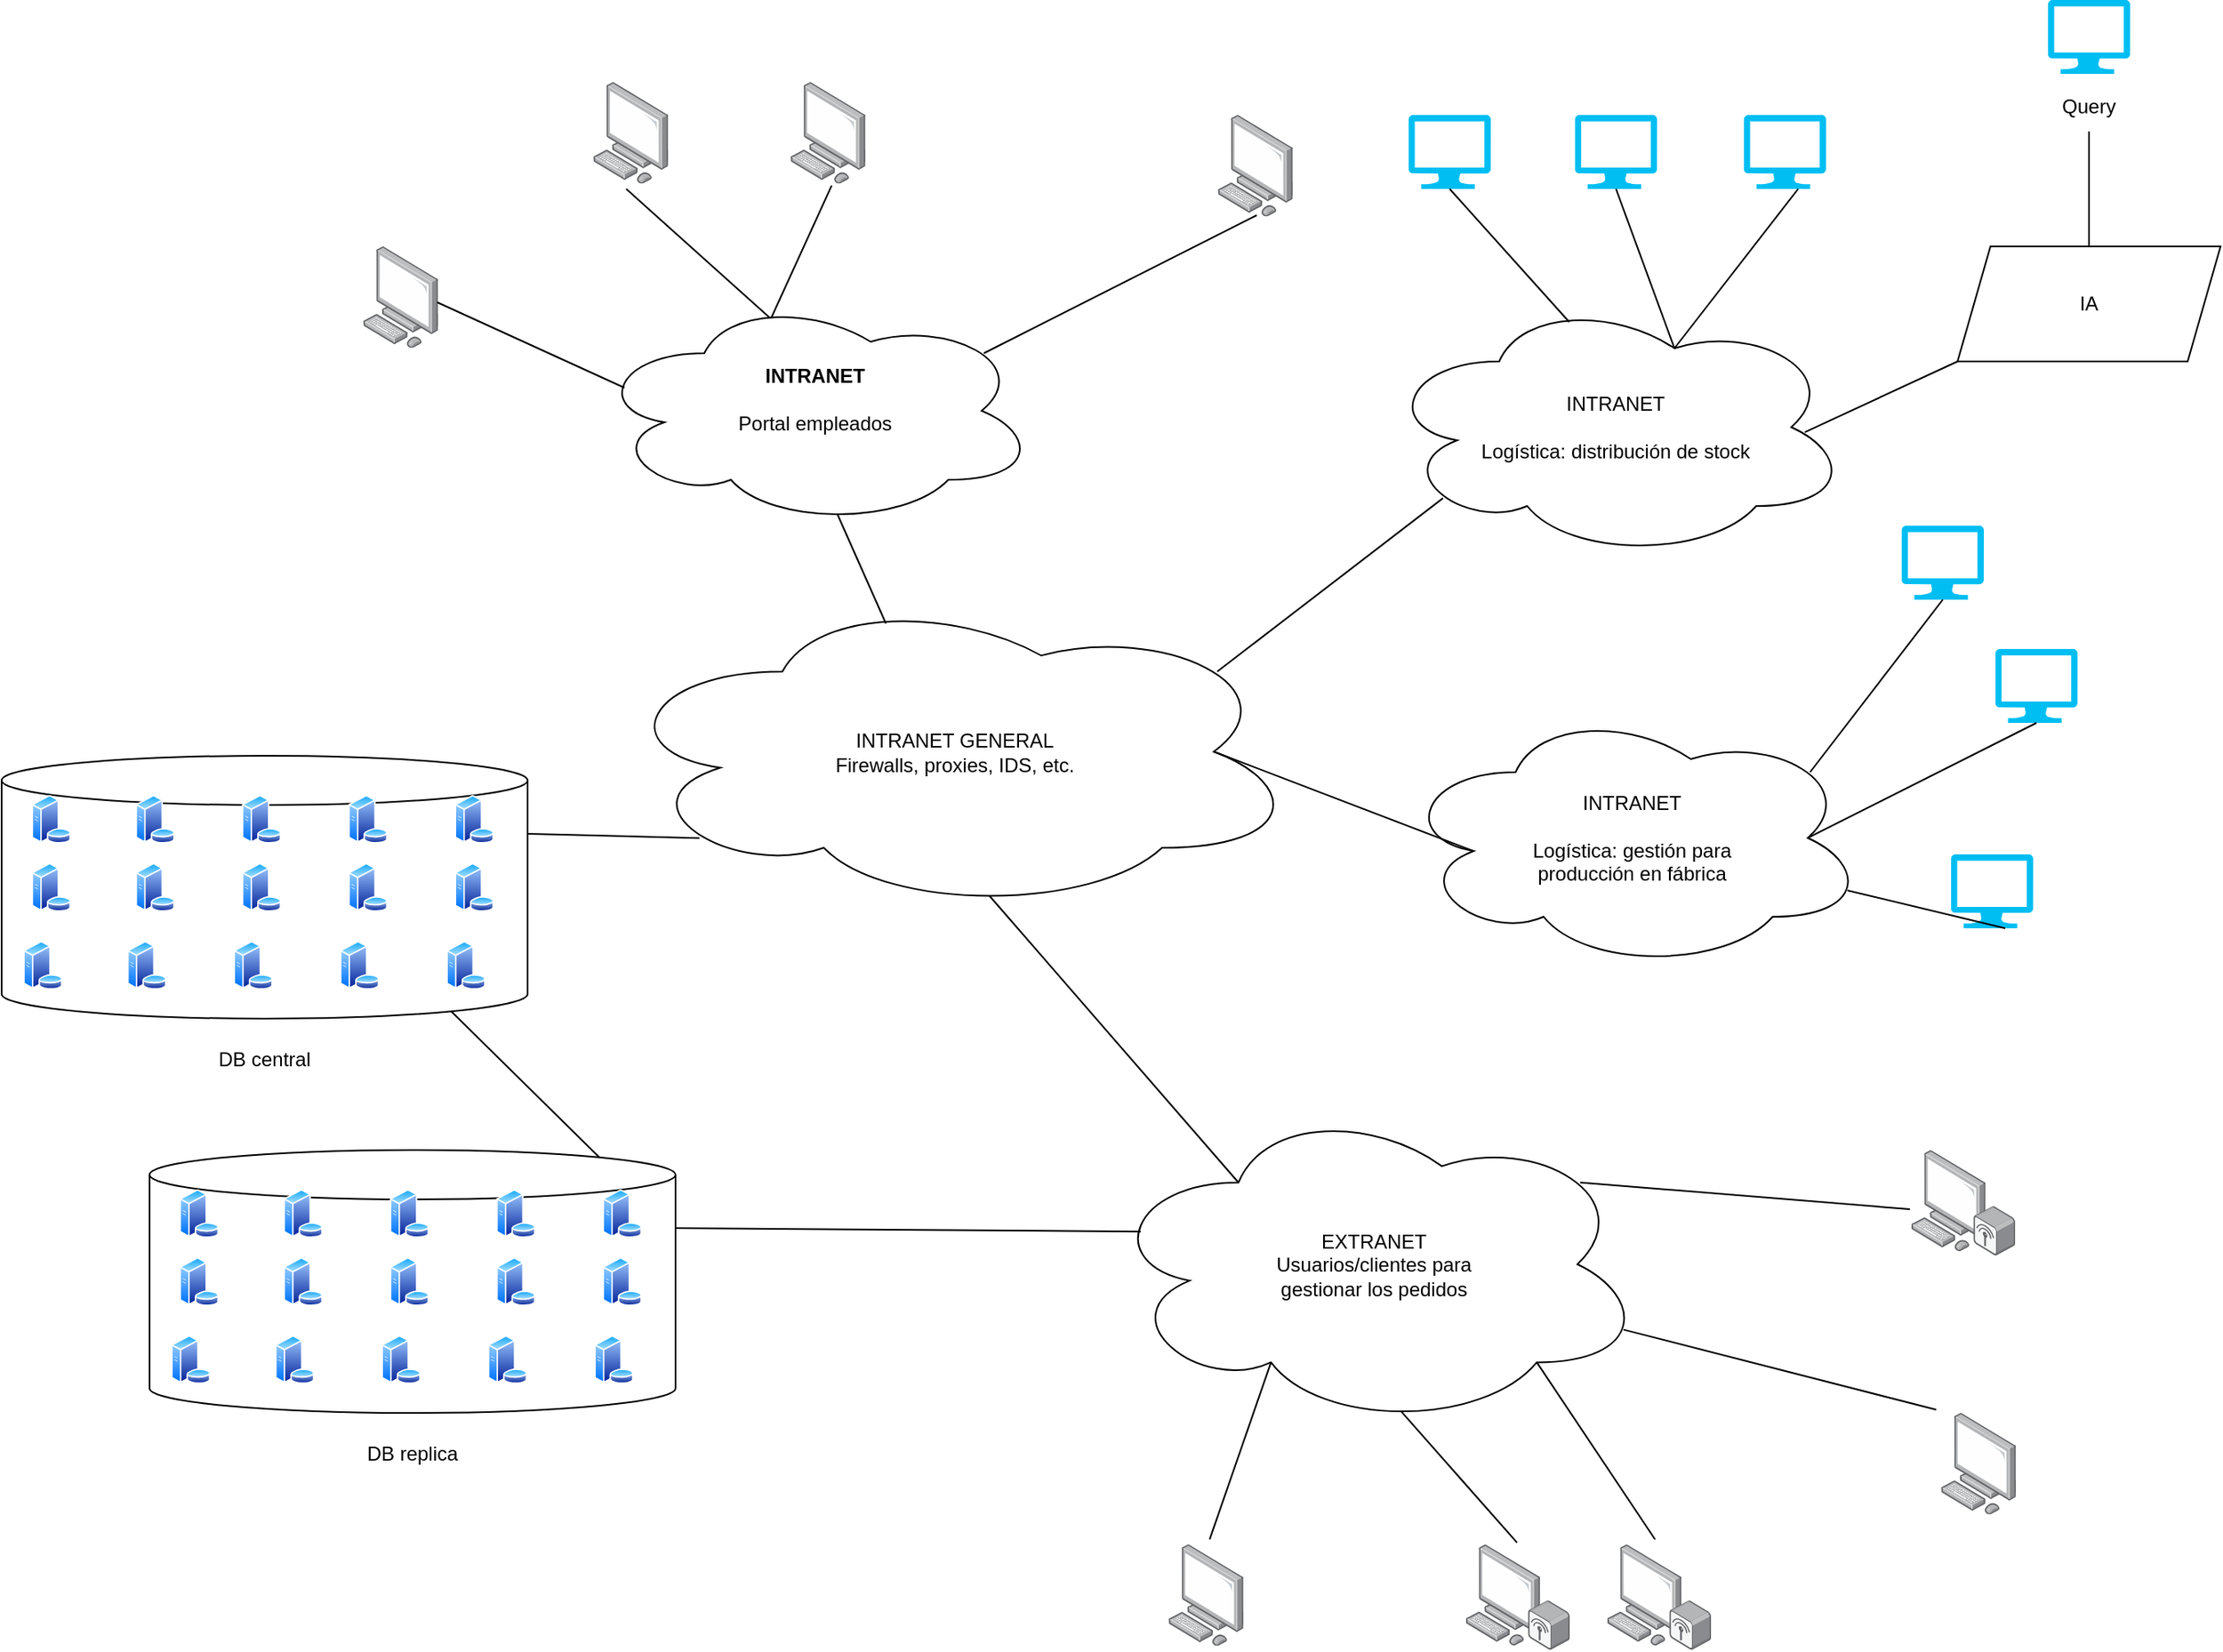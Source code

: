 <mxfile version="24.7.15">
  <diagram name="Página-1" id="yx_PcKt4oXIEDzT5Fu0m">
    <mxGraphModel grid="1" page="1" gridSize="10" guides="1" tooltips="1" connect="1" arrows="1" fold="1" pageScale="1" pageWidth="827" pageHeight="1169" math="0" shadow="0">
      <root>
        <mxCell id="0" />
        <mxCell id="1" parent="0" />
        <mxCell id="HuuVvSO9PunmZ2tX2GfG-39" value="" style="group" connectable="0" vertex="1" parent="1">
          <mxGeometry x="-400" y="-190" width="565.6" height="270" as="geometry" />
        </mxCell>
        <mxCell id="HuuVvSO9PunmZ2tX2GfG-4" value="" style="image;points=[];aspect=fixed;html=1;align=center;shadow=0;dashed=0;image=img/lib/allied_telesis/computer_and_terminals/Personal_Computer.svg;" vertex="1" parent="HuuVvSO9PunmZ2tX2GfG-39">
          <mxGeometry x="140" width="45.6" height="61.8" as="geometry" />
        </mxCell>
        <mxCell id="HuuVvSO9PunmZ2tX2GfG-5" value="" style="image;points=[];aspect=fixed;html=1;align=center;shadow=0;dashed=0;image=img/lib/allied_telesis/computer_and_terminals/Personal_Computer.svg;" vertex="1" parent="HuuVvSO9PunmZ2tX2GfG-39">
          <mxGeometry x="260" width="45.6" height="61.8" as="geometry" />
        </mxCell>
        <mxCell id="HuuVvSO9PunmZ2tX2GfG-6" value="" style="image;points=[];aspect=fixed;html=1;align=center;shadow=0;dashed=0;image=img/lib/allied_telesis/computer_and_terminals/Personal_Computer.svg;" vertex="1" parent="HuuVvSO9PunmZ2tX2GfG-39">
          <mxGeometry x="520" y="20" width="45.6" height="61.8" as="geometry" />
        </mxCell>
        <mxCell id="HuuVvSO9PunmZ2tX2GfG-8" value="" style="endArrow=none;html=1;rounded=0;entryX=0.439;entryY=1.052;entryDx=0;entryDy=0;entryPerimeter=0;exitX=0.4;exitY=0.1;exitDx=0;exitDy=0;exitPerimeter=0;" edge="1" parent="HuuVvSO9PunmZ2tX2GfG-39" source="HuuVvSO9PunmZ2tX2GfG-20" target="HuuVvSO9PunmZ2tX2GfG-4">
          <mxGeometry width="50" height="50" relative="1" as="geometry">
            <mxPoint x="442.015" y="220" as="sourcePoint" />
            <mxPoint x="680" y="130" as="targetPoint" />
          </mxGeometry>
        </mxCell>
        <mxCell id="HuuVvSO9PunmZ2tX2GfG-9" value="" style="endArrow=none;html=1;rounded=0;exitX=0.4;exitY=0.1;exitDx=0;exitDy=0;entryX=0.548;entryY=1.019;entryDx=0;entryDy=0;entryPerimeter=0;exitPerimeter=0;" edge="1" parent="HuuVvSO9PunmZ2tX2GfG-39" source="HuuVvSO9PunmZ2tX2GfG-20" target="HuuVvSO9PunmZ2tX2GfG-5">
          <mxGeometry width="50" height="50" relative="1" as="geometry">
            <mxPoint x="350" y="220" as="sourcePoint" />
            <mxPoint x="722.8" y="109.289" as="targetPoint" />
          </mxGeometry>
        </mxCell>
        <mxCell id="HuuVvSO9PunmZ2tX2GfG-10" value="" style="endArrow=none;html=1;rounded=0;entryX=0.518;entryY=0.987;entryDx=0;entryDy=0;entryPerimeter=0;exitX=0.88;exitY=0.25;exitDx=0;exitDy=0;exitPerimeter=0;" edge="1" parent="HuuVvSO9PunmZ2tX2GfG-39" source="HuuVvSO9PunmZ2tX2GfG-20" target="HuuVvSO9PunmZ2tX2GfG-6">
          <mxGeometry width="50" height="50" relative="1" as="geometry">
            <mxPoint x="410" y="220" as="sourcePoint" />
            <mxPoint x="850" y="130" as="targetPoint" />
          </mxGeometry>
        </mxCell>
        <mxCell id="HuuVvSO9PunmZ2tX2GfG-20" value="&lt;div&gt;&lt;b&gt;INTRANET&lt;/b&gt;&lt;/div&gt;&lt;div&gt;&lt;br&gt;&lt;/div&gt;&lt;div&gt;Portal empleados&lt;br&gt;&lt;/div&gt;&lt;div&gt;&lt;br&gt;&lt;/div&gt;" style="ellipse;shape=cloud;whiteSpace=wrap;html=1;verticalAlign=middle;" vertex="1" parent="HuuVvSO9PunmZ2tX2GfG-39">
          <mxGeometry x="140" y="130" width="270" height="140" as="geometry" />
        </mxCell>
        <mxCell id="HuuVvSO9PunmZ2tX2GfG-22" value="" style="image;points=[];aspect=fixed;html=1;align=center;shadow=0;dashed=0;image=img/lib/allied_telesis/computer_and_terminals/Personal_Computer.svg;" vertex="1" parent="HuuVvSO9PunmZ2tX2GfG-39">
          <mxGeometry y="100" width="45.6" height="61.8" as="geometry" />
        </mxCell>
        <mxCell id="HuuVvSO9PunmZ2tX2GfG-23" value="" style="endArrow=none;html=1;rounded=0;exitX=0.987;exitY=0.55;exitDx=0;exitDy=0;exitPerimeter=0;entryX=0.07;entryY=0.4;entryDx=0;entryDy=0;entryPerimeter=0;" edge="1" parent="HuuVvSO9PunmZ2tX2GfG-39" source="HuuVvSO9PunmZ2tX2GfG-22" target="HuuVvSO9PunmZ2tX2GfG-20">
          <mxGeometry width="50" height="50" relative="1" as="geometry">
            <mxPoint x="30" y="160" as="sourcePoint" />
            <mxPoint x="140" y="180" as="targetPoint" />
          </mxGeometry>
        </mxCell>
        <mxCell id="HuuVvSO9PunmZ2tX2GfG-46" value="" style="group;fontStyle=1" connectable="0" vertex="1" parent="1">
          <mxGeometry x="220" y="-170" width="284.4" height="270" as="geometry" />
        </mxCell>
        <mxCell id="HuuVvSO9PunmZ2tX2GfG-24" value="&lt;div&gt;INTRANET&lt;/div&gt;&lt;div&gt;&lt;br&gt;&lt;/div&gt;&lt;div&gt;Logística: distribución de stock&lt;br&gt;&lt;/div&gt;" style="ellipse;shape=cloud;whiteSpace=wrap;html=1;" vertex="1" parent="HuuVvSO9PunmZ2tX2GfG-46">
          <mxGeometry y="110" width="284.4" height="160" as="geometry" />
        </mxCell>
        <mxCell id="HuuVvSO9PunmZ2tX2GfG-40" value="" style="verticalLabelPosition=bottom;html=1;verticalAlign=top;align=center;strokeColor=none;fillColor=#00BEF2;shape=mxgraph.azure.computer;pointerEvents=1;" vertex="1" parent="HuuVvSO9PunmZ2tX2GfG-46">
          <mxGeometry x="16" width="50" height="45" as="geometry" />
        </mxCell>
        <mxCell id="HuuVvSO9PunmZ2tX2GfG-41" value="" style="verticalLabelPosition=bottom;html=1;verticalAlign=top;align=center;strokeColor=none;fillColor=#00BEF2;shape=mxgraph.azure.computer;pointerEvents=1;" vertex="1" parent="HuuVvSO9PunmZ2tX2GfG-46">
          <mxGeometry x="117.2" width="50" height="45" as="geometry" />
        </mxCell>
        <mxCell id="HuuVvSO9PunmZ2tX2GfG-42" value="" style="verticalLabelPosition=bottom;html=1;verticalAlign=top;align=center;strokeColor=none;fillColor=#00BEF2;shape=mxgraph.azure.computer;pointerEvents=1;" vertex="1" parent="HuuVvSO9PunmZ2tX2GfG-46">
          <mxGeometry x="220" width="50" height="45" as="geometry" />
        </mxCell>
        <mxCell id="HuuVvSO9PunmZ2tX2GfG-43" value="" style="endArrow=none;html=1;rounded=0;entryX=0.5;entryY=1;entryDx=0;entryDy=0;entryPerimeter=0;exitX=0.4;exitY=0.1;exitDx=0;exitDy=0;exitPerimeter=0;" edge="1" parent="HuuVvSO9PunmZ2tX2GfG-46" source="HuuVvSO9PunmZ2tX2GfG-24" target="HuuVvSO9PunmZ2tX2GfG-40">
          <mxGeometry width="50" height="50" relative="1" as="geometry">
            <mxPoint x="10" y="130" as="sourcePoint" />
            <mxPoint x="60" y="80" as="targetPoint" />
          </mxGeometry>
        </mxCell>
        <mxCell id="HuuVvSO9PunmZ2tX2GfG-44" value="" style="endArrow=none;html=1;rounded=0;entryX=0.5;entryY=1;entryDx=0;entryDy=0;entryPerimeter=0;exitX=0.625;exitY=0.2;exitDx=0;exitDy=0;exitPerimeter=0;" edge="1" parent="HuuVvSO9PunmZ2tX2GfG-46" source="HuuVvSO9PunmZ2tX2GfG-24" target="HuuVvSO9PunmZ2tX2GfG-41">
          <mxGeometry width="50" height="50" relative="1" as="geometry">
            <mxPoint x="100" y="160" as="sourcePoint" />
            <mxPoint x="150" y="110" as="targetPoint" />
          </mxGeometry>
        </mxCell>
        <mxCell id="HuuVvSO9PunmZ2tX2GfG-45" value="" style="endArrow=none;html=1;rounded=0;entryX=0.66;entryY=1;entryDx=0;entryDy=0;entryPerimeter=0;exitX=0.625;exitY=0.2;exitDx=0;exitDy=0;exitPerimeter=0;" edge="1" parent="HuuVvSO9PunmZ2tX2GfG-46" source="HuuVvSO9PunmZ2tX2GfG-24" target="HuuVvSO9PunmZ2tX2GfG-42">
          <mxGeometry width="50" height="50" relative="1" as="geometry">
            <mxPoint x="290" y="180" as="sourcePoint" />
            <mxPoint x="340" y="130" as="targetPoint" />
          </mxGeometry>
        </mxCell>
        <mxCell id="HuuVvSO9PunmZ2tX2GfG-55" value="" style="endArrow=none;html=1;rounded=0;entryX=0;entryY=1;entryDx=0;entryDy=0;exitX=0.904;exitY=0.519;exitDx=0;exitDy=0;exitPerimeter=0;" edge="1" parent="1" source="HuuVvSO9PunmZ2tX2GfG-24" target="HuuVvSO9PunmZ2tX2GfG-52">
          <mxGeometry width="50" height="50" relative="1" as="geometry">
            <mxPoint x="600" y="110" as="sourcePoint" />
            <mxPoint x="650" y="60" as="targetPoint" />
          </mxGeometry>
        </mxCell>
        <mxCell id="HuuVvSO9PunmZ2tX2GfG-58" value="" style="group" connectable="0" vertex="1" parent="1">
          <mxGeometry x="570" y="-240" width="160" height="220" as="geometry" />
        </mxCell>
        <mxCell id="HuuVvSO9PunmZ2tX2GfG-52" value="&lt;div&gt;IA&lt;/div&gt;" style="shape=parallelogram;perimeter=parallelogramPerimeter;whiteSpace=wrap;html=1;fixedSize=1;" vertex="1" parent="HuuVvSO9PunmZ2tX2GfG-58">
          <mxGeometry y="150" width="160" height="70" as="geometry" />
        </mxCell>
        <mxCell id="HuuVvSO9PunmZ2tX2GfG-53" value="" style="verticalLabelPosition=bottom;html=1;verticalAlign=top;align=center;strokeColor=none;fillColor=#00BEF2;shape=mxgraph.azure.computer;pointerEvents=1;" vertex="1" parent="HuuVvSO9PunmZ2tX2GfG-58">
          <mxGeometry x="55" width="50" height="45" as="geometry" />
        </mxCell>
        <mxCell id="HuuVvSO9PunmZ2tX2GfG-56" value="&lt;div&gt;Query&lt;/div&gt;" style="text;html=1;align=center;verticalAlign=middle;whiteSpace=wrap;rounded=0;" vertex="1" parent="HuuVvSO9PunmZ2tX2GfG-58">
          <mxGeometry x="50" y="50" width="60" height="30" as="geometry" />
        </mxCell>
        <mxCell id="HuuVvSO9PunmZ2tX2GfG-57" value="" style="endArrow=none;html=1;rounded=0;entryX=0.5;entryY=1;entryDx=0;entryDy=0;exitX=0.5;exitY=0;exitDx=0;exitDy=0;" edge="1" parent="HuuVvSO9PunmZ2tX2GfG-58" source="HuuVvSO9PunmZ2tX2GfG-52" target="HuuVvSO9PunmZ2tX2GfG-56">
          <mxGeometry width="50" height="50" relative="1" as="geometry">
            <mxPoint x="100" y="200" as="sourcePoint" />
            <mxPoint x="150" y="150" as="targetPoint" />
          </mxGeometry>
        </mxCell>
        <mxCell id="HuuVvSO9PunmZ2tX2GfG-67" value="" style="group" connectable="0" vertex="1" parent="1">
          <mxGeometry x="230" y="80" width="413" height="270" as="geometry" />
        </mxCell>
        <mxCell id="HuuVvSO9PunmZ2tX2GfG-63" value="" style="verticalLabelPosition=bottom;html=1;verticalAlign=top;align=center;strokeColor=none;fillColor=#00BEF2;shape=mxgraph.azure.computer;pointerEvents=1;" vertex="1" parent="HuuVvSO9PunmZ2tX2GfG-67">
          <mxGeometry x="336" y="200" width="50" height="45" as="geometry" />
        </mxCell>
        <mxCell id="HuuVvSO9PunmZ2tX2GfG-66" value="" style="endArrow=none;html=1;rounded=0;entryX=0.66;entryY=1;entryDx=0;entryDy=0;entryPerimeter=0;exitX=0.96;exitY=0.7;exitDx=0;exitDy=0;exitPerimeter=0;" edge="1" parent="HuuVvSO9PunmZ2tX2GfG-67" source="HuuVvSO9PunmZ2tX2GfG-60" target="HuuVvSO9PunmZ2tX2GfG-63">
          <mxGeometry width="50" height="50" relative="1" as="geometry">
            <mxPoint x="186" y="190" as="sourcePoint" />
            <mxPoint x="236" y="140" as="targetPoint" />
          </mxGeometry>
        </mxCell>
        <mxCell id="HuuVvSO9PunmZ2tX2GfG-62" value="" style="verticalLabelPosition=bottom;html=1;verticalAlign=top;align=center;strokeColor=none;fillColor=#00BEF2;shape=mxgraph.azure.computer;pointerEvents=1;container=0;" vertex="1" parent="HuuVvSO9PunmZ2tX2GfG-67">
          <mxGeometry x="363" y="75" width="50" height="45" as="geometry" />
        </mxCell>
        <mxCell id="HuuVvSO9PunmZ2tX2GfG-65" value="" style="endArrow=none;html=1;rounded=0;entryX=0.5;entryY=1;entryDx=0;entryDy=0;entryPerimeter=0;exitX=0.875;exitY=0.5;exitDx=0;exitDy=0;exitPerimeter=0;" edge="1" parent="HuuVvSO9PunmZ2tX2GfG-67" source="HuuVvSO9PunmZ2tX2GfG-60" target="HuuVvSO9PunmZ2tX2GfG-62">
          <mxGeometry width="50" height="50" relative="1" as="geometry">
            <mxPoint x="56" y="190" as="sourcePoint" />
            <mxPoint x="106" y="140" as="targetPoint" />
          </mxGeometry>
        </mxCell>
        <mxCell id="HuuVvSO9PunmZ2tX2GfG-61" value="" style="verticalLabelPosition=bottom;html=1;verticalAlign=top;align=center;strokeColor=none;fillColor=#00BEF2;shape=mxgraph.azure.computer;pointerEvents=1;container=0;" vertex="1" parent="HuuVvSO9PunmZ2tX2GfG-67">
          <mxGeometry x="306" width="50" height="45" as="geometry" />
        </mxCell>
        <mxCell id="HuuVvSO9PunmZ2tX2GfG-64" value="" style="endArrow=none;html=1;rounded=0;entryX=0.5;entryY=1;entryDx=0;entryDy=0;entryPerimeter=0;exitX=0.88;exitY=0.25;exitDx=0;exitDy=0;exitPerimeter=0;" edge="1" parent="HuuVvSO9PunmZ2tX2GfG-67" source="HuuVvSO9PunmZ2tX2GfG-60" target="HuuVvSO9PunmZ2tX2GfG-61">
          <mxGeometry width="50" height="50" relative="1" as="geometry">
            <mxPoint x="-34" y="160" as="sourcePoint" />
            <mxPoint x="16" y="110" as="targetPoint" />
          </mxGeometry>
        </mxCell>
        <mxCell id="HuuVvSO9PunmZ2tX2GfG-60" value="&lt;div&gt;INTRANET&lt;/div&gt;&lt;div&gt;&lt;br&gt;&lt;/div&gt;&lt;div&gt;Logística: gestión para&lt;/div&gt;&lt;div&gt;producción en fábrica&lt;br&gt;&lt;/div&gt;" style="ellipse;shape=cloud;whiteSpace=wrap;html=1;" vertex="1" parent="HuuVvSO9PunmZ2tX2GfG-67">
          <mxGeometry y="110" width="284.4" height="160" as="geometry" />
        </mxCell>
        <mxCell id="HuuVvSO9PunmZ2tX2GfG-69" value="" style="group" connectable="0" vertex="1" parent="1">
          <mxGeometry x="-620" y="220" width="320" height="200" as="geometry" />
        </mxCell>
        <mxCell id="HuuVvSO9PunmZ2tX2GfG-38" value="" style="group" connectable="0" vertex="1" parent="HuuVvSO9PunmZ2tX2GfG-69">
          <mxGeometry width="320" height="160" as="geometry" />
        </mxCell>
        <mxCell id="HuuVvSO9PunmZ2tX2GfG-1" value="" style="shape=cylinder3;whiteSpace=wrap;html=1;boundedLbl=1;backgroundOutline=1;size=15;" vertex="1" parent="HuuVvSO9PunmZ2tX2GfG-38">
          <mxGeometry width="320" height="160" as="geometry" />
        </mxCell>
        <mxCell id="HuuVvSO9PunmZ2tX2GfG-11" value="" style="image;aspect=fixed;perimeter=ellipsePerimeter;html=1;align=center;shadow=0;dashed=0;spacingTop=3;image=img/lib/active_directory/database_server.svg;" vertex="1" parent="HuuVvSO9PunmZ2tX2GfG-38">
          <mxGeometry x="81.262" y="23.704" width="24.296" height="29.63" as="geometry" />
        </mxCell>
        <mxCell id="HuuVvSO9PunmZ2tX2GfG-12" value="" style="image;aspect=fixed;perimeter=ellipsePerimeter;html=1;align=center;shadow=0;dashed=0;spacingTop=3;image=img/lib/active_directory/database_server.svg;" vertex="1" parent="HuuVvSO9PunmZ2tX2GfG-38">
          <mxGeometry x="18.026" y="23.704" width="24.296" height="29.63" as="geometry" />
        </mxCell>
        <mxCell id="HuuVvSO9PunmZ2tX2GfG-25" value="" style="image;aspect=fixed;perimeter=ellipsePerimeter;html=1;align=center;shadow=0;dashed=0;spacingTop=3;image=img/lib/active_directory/database_server.svg;" vertex="1" parent="HuuVvSO9PunmZ2tX2GfG-38">
          <mxGeometry x="145.987" y="23.704" width="24.296" height="29.63" as="geometry" />
        </mxCell>
        <mxCell id="HuuVvSO9PunmZ2tX2GfG-26" value="" style="image;aspect=fixed;perimeter=ellipsePerimeter;html=1;align=center;shadow=0;dashed=0;spacingTop=3;image=img/lib/active_directory/database_server.svg;" vertex="1" parent="HuuVvSO9PunmZ2tX2GfG-38">
          <mxGeometry x="210.712" y="23.704" width="24.296" height="29.63" as="geometry" />
        </mxCell>
        <mxCell id="HuuVvSO9PunmZ2tX2GfG-27" value="" style="image;aspect=fixed;perimeter=ellipsePerimeter;html=1;align=center;shadow=0;dashed=0;spacingTop=3;image=img/lib/active_directory/database_server.svg;" vertex="1" parent="HuuVvSO9PunmZ2tX2GfG-38">
          <mxGeometry x="275.437" y="23.704" width="24.296" height="29.63" as="geometry" />
        </mxCell>
        <mxCell id="HuuVvSO9PunmZ2tX2GfG-28" value="" style="image;aspect=fixed;perimeter=ellipsePerimeter;html=1;align=center;shadow=0;dashed=0;spacingTop=3;image=img/lib/active_directory/database_server.svg;" vertex="1" parent="HuuVvSO9PunmZ2tX2GfG-38">
          <mxGeometry x="81.262" y="65.185" width="24.296" height="29.63" as="geometry" />
        </mxCell>
        <mxCell id="HuuVvSO9PunmZ2tX2GfG-29" value="" style="image;aspect=fixed;perimeter=ellipsePerimeter;html=1;align=center;shadow=0;dashed=0;spacingTop=3;image=img/lib/active_directory/database_server.svg;" vertex="1" parent="HuuVvSO9PunmZ2tX2GfG-38">
          <mxGeometry x="18.026" y="65.185" width="24.296" height="29.63" as="geometry" />
        </mxCell>
        <mxCell id="HuuVvSO9PunmZ2tX2GfG-30" value="" style="image;aspect=fixed;perimeter=ellipsePerimeter;html=1;align=center;shadow=0;dashed=0;spacingTop=3;image=img/lib/active_directory/database_server.svg;" vertex="1" parent="HuuVvSO9PunmZ2tX2GfG-38">
          <mxGeometry x="145.987" y="65.185" width="24.296" height="29.63" as="geometry" />
        </mxCell>
        <mxCell id="HuuVvSO9PunmZ2tX2GfG-31" value="" style="image;aspect=fixed;perimeter=ellipsePerimeter;html=1;align=center;shadow=0;dashed=0;spacingTop=3;image=img/lib/active_directory/database_server.svg;" vertex="1" parent="HuuVvSO9PunmZ2tX2GfG-38">
          <mxGeometry x="210.712" y="65.185" width="24.296" height="29.63" as="geometry" />
        </mxCell>
        <mxCell id="HuuVvSO9PunmZ2tX2GfG-32" value="" style="image;aspect=fixed;perimeter=ellipsePerimeter;html=1;align=center;shadow=0;dashed=0;spacingTop=3;image=img/lib/active_directory/database_server.svg;" vertex="1" parent="HuuVvSO9PunmZ2tX2GfG-38">
          <mxGeometry x="275.437" y="65.185" width="24.296" height="29.63" as="geometry" />
        </mxCell>
        <mxCell id="HuuVvSO9PunmZ2tX2GfG-33" value="" style="image;aspect=fixed;perimeter=ellipsePerimeter;html=1;align=center;shadow=0;dashed=0;spacingTop=3;image=img/lib/active_directory/database_server.svg;" vertex="1" parent="HuuVvSO9PunmZ2tX2GfG-38">
          <mxGeometry x="76.181" y="112.593" width="24.296" height="29.63" as="geometry" />
        </mxCell>
        <mxCell id="HuuVvSO9PunmZ2tX2GfG-34" value="" style="image;aspect=fixed;perimeter=ellipsePerimeter;html=1;align=center;shadow=0;dashed=0;spacingTop=3;image=img/lib/active_directory/database_server.svg;" vertex="1" parent="HuuVvSO9PunmZ2tX2GfG-38">
          <mxGeometry x="12.945" y="112.593" width="24.296" height="29.63" as="geometry" />
        </mxCell>
        <mxCell id="HuuVvSO9PunmZ2tX2GfG-35" value="" style="image;aspect=fixed;perimeter=ellipsePerimeter;html=1;align=center;shadow=0;dashed=0;spacingTop=3;image=img/lib/active_directory/database_server.svg;" vertex="1" parent="HuuVvSO9PunmZ2tX2GfG-38">
          <mxGeometry x="140.906" y="112.593" width="24.296" height="29.63" as="geometry" />
        </mxCell>
        <mxCell id="HuuVvSO9PunmZ2tX2GfG-36" value="" style="image;aspect=fixed;perimeter=ellipsePerimeter;html=1;align=center;shadow=0;dashed=0;spacingTop=3;image=img/lib/active_directory/database_server.svg;" vertex="1" parent="HuuVvSO9PunmZ2tX2GfG-38">
          <mxGeometry x="205.631" y="112.593" width="24.296" height="29.63" as="geometry" />
        </mxCell>
        <mxCell id="HuuVvSO9PunmZ2tX2GfG-37" value="" style="image;aspect=fixed;perimeter=ellipsePerimeter;html=1;align=center;shadow=0;dashed=0;spacingTop=3;image=img/lib/active_directory/database_server.svg;" vertex="1" parent="HuuVvSO9PunmZ2tX2GfG-38">
          <mxGeometry x="270.356" y="112.593" width="24.296" height="29.63" as="geometry" />
        </mxCell>
        <mxCell id="HuuVvSO9PunmZ2tX2GfG-68" value="DB central" style="text;html=1;align=center;verticalAlign=middle;whiteSpace=wrap;rounded=0;" vertex="1" parent="HuuVvSO9PunmZ2tX2GfG-69">
          <mxGeometry x="130" y="170" width="60" height="30" as="geometry" />
        </mxCell>
        <mxCell id="HuuVvSO9PunmZ2tX2GfG-71" value="&lt;div&gt;INTRANET GENERAL&lt;/div&gt;&lt;div&gt;Firewalls, proxies, IDS, etc.&lt;br&gt;&lt;/div&gt;" style="ellipse;shape=cloud;whiteSpace=wrap;html=1;" vertex="1" parent="1">
          <mxGeometry x="-250" y="120" width="420" height="195" as="geometry" />
        </mxCell>
        <mxCell id="HuuVvSO9PunmZ2tX2GfG-72" value="" style="endArrow=none;html=1;rounded=0;entryX=0.55;entryY=0.95;entryDx=0;entryDy=0;entryPerimeter=0;exitX=0.4;exitY=0.1;exitDx=0;exitDy=0;exitPerimeter=0;" edge="1" parent="1" source="HuuVvSO9PunmZ2tX2GfG-71" target="HuuVvSO9PunmZ2tX2GfG-20">
          <mxGeometry width="50" height="50" relative="1" as="geometry">
            <mxPoint x="-40" y="170" as="sourcePoint" />
            <mxPoint x="10" y="120" as="targetPoint" />
          </mxGeometry>
        </mxCell>
        <mxCell id="HuuVvSO9PunmZ2tX2GfG-73" value="" style="endArrow=none;html=1;rounded=0;entryX=0.13;entryY=0.77;entryDx=0;entryDy=0;entryPerimeter=0;exitX=0.88;exitY=0.25;exitDx=0;exitDy=0;exitPerimeter=0;" edge="1" parent="1" source="HuuVvSO9PunmZ2tX2GfG-71" target="HuuVvSO9PunmZ2tX2GfG-24">
          <mxGeometry width="50" height="50" relative="1" as="geometry">
            <mxPoint x="70" y="190" as="sourcePoint" />
            <mxPoint x="250" y="70" as="targetPoint" />
          </mxGeometry>
        </mxCell>
        <mxCell id="HuuVvSO9PunmZ2tX2GfG-74" value="" style="endArrow=none;html=1;rounded=0;entryX=0.16;entryY=0.55;entryDx=0;entryDy=0;entryPerimeter=0;exitX=0.875;exitY=0.5;exitDx=0;exitDy=0;exitPerimeter=0;" edge="1" parent="1" source="HuuVvSO9PunmZ2tX2GfG-71" target="HuuVvSO9PunmZ2tX2GfG-60">
          <mxGeometry width="50" height="50" relative="1" as="geometry">
            <mxPoint x="200" y="290" as="sourcePoint" />
            <mxPoint x="250" y="240" as="targetPoint" />
          </mxGeometry>
        </mxCell>
        <mxCell id="HuuVvSO9PunmZ2tX2GfG-75" value="" style="endArrow=none;html=1;rounded=0;entryX=0.13;entryY=0.77;entryDx=0;entryDy=0;entryPerimeter=0;exitX=1;exitY=0;exitDx=0;exitDy=47.5;exitPerimeter=0;" edge="1" parent="1" source="HuuVvSO9PunmZ2tX2GfG-1" target="HuuVvSO9PunmZ2tX2GfG-71">
          <mxGeometry width="50" height="50" relative="1" as="geometry">
            <mxPoint x="-240" y="370" as="sourcePoint" />
            <mxPoint x="-190" y="320" as="targetPoint" />
          </mxGeometry>
        </mxCell>
        <mxCell id="HuuVvSO9PunmZ2tX2GfG-76" value="" style="group" connectable="0" vertex="1" parent="1">
          <mxGeometry x="-530" y="460" width="320" height="200" as="geometry" />
        </mxCell>
        <mxCell id="HuuVvSO9PunmZ2tX2GfG-77" value="" style="group" connectable="0" vertex="1" parent="HuuVvSO9PunmZ2tX2GfG-76">
          <mxGeometry width="320" height="160" as="geometry" />
        </mxCell>
        <mxCell id="HuuVvSO9PunmZ2tX2GfG-78" value="" style="shape=cylinder3;whiteSpace=wrap;html=1;boundedLbl=1;backgroundOutline=1;size=15;" vertex="1" parent="HuuVvSO9PunmZ2tX2GfG-77">
          <mxGeometry width="320" height="160" as="geometry" />
        </mxCell>
        <mxCell id="HuuVvSO9PunmZ2tX2GfG-79" value="" style="image;aspect=fixed;perimeter=ellipsePerimeter;html=1;align=center;shadow=0;dashed=0;spacingTop=3;image=img/lib/active_directory/database_server.svg;" vertex="1" parent="HuuVvSO9PunmZ2tX2GfG-77">
          <mxGeometry x="81.262" y="23.704" width="24.296" height="29.63" as="geometry" />
        </mxCell>
        <mxCell id="HuuVvSO9PunmZ2tX2GfG-80" value="" style="image;aspect=fixed;perimeter=ellipsePerimeter;html=1;align=center;shadow=0;dashed=0;spacingTop=3;image=img/lib/active_directory/database_server.svg;" vertex="1" parent="HuuVvSO9PunmZ2tX2GfG-77">
          <mxGeometry x="18.026" y="23.704" width="24.296" height="29.63" as="geometry" />
        </mxCell>
        <mxCell id="HuuVvSO9PunmZ2tX2GfG-81" value="" style="image;aspect=fixed;perimeter=ellipsePerimeter;html=1;align=center;shadow=0;dashed=0;spacingTop=3;image=img/lib/active_directory/database_server.svg;" vertex="1" parent="HuuVvSO9PunmZ2tX2GfG-77">
          <mxGeometry x="145.987" y="23.704" width="24.296" height="29.63" as="geometry" />
        </mxCell>
        <mxCell id="HuuVvSO9PunmZ2tX2GfG-82" value="" style="image;aspect=fixed;perimeter=ellipsePerimeter;html=1;align=center;shadow=0;dashed=0;spacingTop=3;image=img/lib/active_directory/database_server.svg;" vertex="1" parent="HuuVvSO9PunmZ2tX2GfG-77">
          <mxGeometry x="210.712" y="23.704" width="24.296" height="29.63" as="geometry" />
        </mxCell>
        <mxCell id="HuuVvSO9PunmZ2tX2GfG-83" value="" style="image;aspect=fixed;perimeter=ellipsePerimeter;html=1;align=center;shadow=0;dashed=0;spacingTop=3;image=img/lib/active_directory/database_server.svg;" vertex="1" parent="HuuVvSO9PunmZ2tX2GfG-77">
          <mxGeometry x="275.437" y="23.704" width="24.296" height="29.63" as="geometry" />
        </mxCell>
        <mxCell id="HuuVvSO9PunmZ2tX2GfG-84" value="" style="image;aspect=fixed;perimeter=ellipsePerimeter;html=1;align=center;shadow=0;dashed=0;spacingTop=3;image=img/lib/active_directory/database_server.svg;" vertex="1" parent="HuuVvSO9PunmZ2tX2GfG-77">
          <mxGeometry x="81.262" y="65.185" width="24.296" height="29.63" as="geometry" />
        </mxCell>
        <mxCell id="HuuVvSO9PunmZ2tX2GfG-85" value="" style="image;aspect=fixed;perimeter=ellipsePerimeter;html=1;align=center;shadow=0;dashed=0;spacingTop=3;image=img/lib/active_directory/database_server.svg;" vertex="1" parent="HuuVvSO9PunmZ2tX2GfG-77">
          <mxGeometry x="18.026" y="65.185" width="24.296" height="29.63" as="geometry" />
        </mxCell>
        <mxCell id="HuuVvSO9PunmZ2tX2GfG-86" value="" style="image;aspect=fixed;perimeter=ellipsePerimeter;html=1;align=center;shadow=0;dashed=0;spacingTop=3;image=img/lib/active_directory/database_server.svg;" vertex="1" parent="HuuVvSO9PunmZ2tX2GfG-77">
          <mxGeometry x="145.987" y="65.185" width="24.296" height="29.63" as="geometry" />
        </mxCell>
        <mxCell id="HuuVvSO9PunmZ2tX2GfG-87" value="" style="image;aspect=fixed;perimeter=ellipsePerimeter;html=1;align=center;shadow=0;dashed=0;spacingTop=3;image=img/lib/active_directory/database_server.svg;" vertex="1" parent="HuuVvSO9PunmZ2tX2GfG-77">
          <mxGeometry x="210.712" y="65.185" width="24.296" height="29.63" as="geometry" />
        </mxCell>
        <mxCell id="HuuVvSO9PunmZ2tX2GfG-88" value="" style="image;aspect=fixed;perimeter=ellipsePerimeter;html=1;align=center;shadow=0;dashed=0;spacingTop=3;image=img/lib/active_directory/database_server.svg;" vertex="1" parent="HuuVvSO9PunmZ2tX2GfG-77">
          <mxGeometry x="275.437" y="65.185" width="24.296" height="29.63" as="geometry" />
        </mxCell>
        <mxCell id="HuuVvSO9PunmZ2tX2GfG-89" value="" style="image;aspect=fixed;perimeter=ellipsePerimeter;html=1;align=center;shadow=0;dashed=0;spacingTop=3;image=img/lib/active_directory/database_server.svg;" vertex="1" parent="HuuVvSO9PunmZ2tX2GfG-77">
          <mxGeometry x="76.181" y="112.593" width="24.296" height="29.63" as="geometry" />
        </mxCell>
        <mxCell id="HuuVvSO9PunmZ2tX2GfG-90" value="" style="image;aspect=fixed;perimeter=ellipsePerimeter;html=1;align=center;shadow=0;dashed=0;spacingTop=3;image=img/lib/active_directory/database_server.svg;" vertex="1" parent="HuuVvSO9PunmZ2tX2GfG-77">
          <mxGeometry x="12.945" y="112.593" width="24.296" height="29.63" as="geometry" />
        </mxCell>
        <mxCell id="HuuVvSO9PunmZ2tX2GfG-91" value="" style="image;aspect=fixed;perimeter=ellipsePerimeter;html=1;align=center;shadow=0;dashed=0;spacingTop=3;image=img/lib/active_directory/database_server.svg;" vertex="1" parent="HuuVvSO9PunmZ2tX2GfG-77">
          <mxGeometry x="140.906" y="112.593" width="24.296" height="29.63" as="geometry" />
        </mxCell>
        <mxCell id="HuuVvSO9PunmZ2tX2GfG-92" value="" style="image;aspect=fixed;perimeter=ellipsePerimeter;html=1;align=center;shadow=0;dashed=0;spacingTop=3;image=img/lib/active_directory/database_server.svg;" vertex="1" parent="HuuVvSO9PunmZ2tX2GfG-77">
          <mxGeometry x="205.631" y="112.593" width="24.296" height="29.63" as="geometry" />
        </mxCell>
        <mxCell id="HuuVvSO9PunmZ2tX2GfG-93" value="" style="image;aspect=fixed;perimeter=ellipsePerimeter;html=1;align=center;shadow=0;dashed=0;spacingTop=3;image=img/lib/active_directory/database_server.svg;" vertex="1" parent="HuuVvSO9PunmZ2tX2GfG-77">
          <mxGeometry x="270.356" y="112.593" width="24.296" height="29.63" as="geometry" />
        </mxCell>
        <mxCell id="HuuVvSO9PunmZ2tX2GfG-94" value="DB replica" style="text;html=1;align=center;verticalAlign=middle;whiteSpace=wrap;rounded=0;" vertex="1" parent="HuuVvSO9PunmZ2tX2GfG-76">
          <mxGeometry x="130" y="170" width="60" height="30" as="geometry" />
        </mxCell>
        <mxCell id="HuuVvSO9PunmZ2tX2GfG-96" value="" style="endArrow=none;html=1;rounded=0;entryX=0.855;entryY=1;entryDx=0;entryDy=-4.35;entryPerimeter=0;exitX=0.855;exitY=0;exitDx=0;exitDy=4.35;exitPerimeter=0;" edge="1" parent="1" source="HuuVvSO9PunmZ2tX2GfG-78" target="HuuVvSO9PunmZ2tX2GfG-1">
          <mxGeometry width="50" height="50" relative="1" as="geometry">
            <mxPoint x="-190" y="420" as="sourcePoint" />
            <mxPoint x="-140" y="370" as="targetPoint" />
          </mxGeometry>
        </mxCell>
        <mxCell id="HuuVvSO9PunmZ2tX2GfG-107" value="" style="group" connectable="0" vertex="1" parent="1">
          <mxGeometry x="50" y="430" width="555.6" height="334.2" as="geometry" />
        </mxCell>
        <mxCell id="HuuVvSO9PunmZ2tX2GfG-95" value="&lt;div&gt;EXTRANET&lt;/div&gt;&lt;div&gt;Usuarios/clientes para&lt;/div&gt;&lt;div&gt;gestionar los pedidos&lt;br&gt;&lt;/div&gt;" style="ellipse;shape=cloud;whiteSpace=wrap;html=1;" vertex="1" parent="HuuVvSO9PunmZ2tX2GfG-107">
          <mxGeometry width="330" height="199" as="geometry" />
        </mxCell>
        <mxCell id="HuuVvSO9PunmZ2tX2GfG-97" value="" style="image;points=[];aspect=fixed;html=1;align=center;shadow=0;dashed=0;image=img/lib/allied_telesis/computer_and_terminals/Personal_Computer_Wireless.svg;" vertex="1" parent="HuuVvSO9PunmZ2tX2GfG-107">
          <mxGeometry x="492" y="30" width="63" height="64.2" as="geometry" />
        </mxCell>
        <mxCell id="HuuVvSO9PunmZ2tX2GfG-98" value="" style="image;points=[];aspect=fixed;html=1;align=center;shadow=0;dashed=0;image=img/lib/allied_telesis/computer_and_terminals/Personal_Computer.svg;" vertex="1" parent="HuuVvSO9PunmZ2tX2GfG-107">
          <mxGeometry x="510" y="190" width="45.6" height="61.8" as="geometry" />
        </mxCell>
        <mxCell id="HuuVvSO9PunmZ2tX2GfG-99" value="" style="image;points=[];aspect=fixed;html=1;align=center;shadow=0;dashed=0;image=img/lib/allied_telesis/computer_and_terminals/Personal_Computer_Wireless.svg;" vertex="1" parent="HuuVvSO9PunmZ2tX2GfG-107">
          <mxGeometry x="307" y="270" width="63" height="64.2" as="geometry" />
        </mxCell>
        <mxCell id="HuuVvSO9PunmZ2tX2GfG-100" value="" style="image;points=[];aspect=fixed;html=1;align=center;shadow=0;dashed=0;image=img/lib/allied_telesis/computer_and_terminals/Personal_Computer_Wireless.svg;" vertex="1" parent="HuuVvSO9PunmZ2tX2GfG-107">
          <mxGeometry x="221" y="270" width="63" height="64.2" as="geometry" />
        </mxCell>
        <mxCell id="HuuVvSO9PunmZ2tX2GfG-101" value="" style="image;points=[];aspect=fixed;html=1;align=center;shadow=0;dashed=0;image=img/lib/allied_telesis/computer_and_terminals/Personal_Computer.svg;" vertex="1" parent="HuuVvSO9PunmZ2tX2GfG-107">
          <mxGeometry x="40" y="270" width="45.6" height="61.8" as="geometry" />
        </mxCell>
        <mxCell id="HuuVvSO9PunmZ2tX2GfG-102" value="" style="endArrow=none;html=1;rounded=0;exitX=0.548;exitY=-0.049;exitDx=0;exitDy=0;exitPerimeter=0;entryX=0.31;entryY=0.8;entryDx=0;entryDy=0;entryPerimeter=0;" edge="1" parent="HuuVvSO9PunmZ2tX2GfG-107" source="HuuVvSO9PunmZ2tX2GfG-101" target="HuuVvSO9PunmZ2tX2GfG-95">
          <mxGeometry width="50" height="50" relative="1" as="geometry">
            <mxPoint x="60" y="250" as="sourcePoint" />
            <mxPoint x="110" y="200" as="targetPoint" />
          </mxGeometry>
        </mxCell>
        <mxCell id="HuuVvSO9PunmZ2tX2GfG-103" value="" style="endArrow=none;html=1;rounded=0;entryX=0.55;entryY=0.95;entryDx=0;entryDy=0;entryPerimeter=0;exitX=0.492;exitY=-0.016;exitDx=0;exitDy=0;exitPerimeter=0;" edge="1" parent="HuuVvSO9PunmZ2tX2GfG-107" source="HuuVvSO9PunmZ2tX2GfG-100" target="HuuVvSO9PunmZ2tX2GfG-95">
          <mxGeometry width="50" height="50" relative="1" as="geometry">
            <mxPoint x="160" y="260" as="sourcePoint" />
            <mxPoint x="210" y="210" as="targetPoint" />
          </mxGeometry>
        </mxCell>
        <mxCell id="HuuVvSO9PunmZ2tX2GfG-104" value="" style="endArrow=none;html=1;rounded=0;entryX=0.8;entryY=0.8;entryDx=0;entryDy=0;entryPerimeter=0;exitX=0.46;exitY=-0.047;exitDx=0;exitDy=0;exitPerimeter=0;" edge="1" parent="HuuVvSO9PunmZ2tX2GfG-107" source="HuuVvSO9PunmZ2tX2GfG-99" target="HuuVvSO9PunmZ2tX2GfG-95">
          <mxGeometry width="50" height="50" relative="1" as="geometry">
            <mxPoint x="380" y="240" as="sourcePoint" />
            <mxPoint x="430" y="190" as="targetPoint" />
          </mxGeometry>
        </mxCell>
        <mxCell id="HuuVvSO9PunmZ2tX2GfG-105" value="" style="endArrow=none;html=1;rounded=0;entryX=-0.016;entryY=0.561;entryDx=0;entryDy=0;entryPerimeter=0;exitX=0.88;exitY=0.25;exitDx=0;exitDy=0;exitPerimeter=0;" edge="1" parent="HuuVvSO9PunmZ2tX2GfG-107" source="HuuVvSO9PunmZ2tX2GfG-95" target="HuuVvSO9PunmZ2tX2GfG-97">
          <mxGeometry width="50" height="50" relative="1" as="geometry">
            <mxPoint x="480" y="160" as="sourcePoint" />
            <mxPoint x="530" y="110" as="targetPoint" />
          </mxGeometry>
        </mxCell>
        <mxCell id="HuuVvSO9PunmZ2tX2GfG-106" value="" style="endArrow=none;html=1;rounded=0;entryX=-0.066;entryY=-0.032;entryDx=0;entryDy=0;entryPerimeter=0;exitX=0.96;exitY=0.7;exitDx=0;exitDy=0;exitPerimeter=0;" edge="1" parent="HuuVvSO9PunmZ2tX2GfG-107" source="HuuVvSO9PunmZ2tX2GfG-95" target="HuuVvSO9PunmZ2tX2GfG-98">
          <mxGeometry width="50" height="50" relative="1" as="geometry">
            <mxPoint x="410" y="160" as="sourcePoint" />
            <mxPoint x="460" y="110" as="targetPoint" />
          </mxGeometry>
        </mxCell>
        <mxCell id="HuuVvSO9PunmZ2tX2GfG-108" value="" style="endArrow=none;html=1;rounded=0;entryX=0.07;entryY=0.4;entryDx=0;entryDy=0;entryPerimeter=0;exitX=1;exitY=0;exitDx=0;exitDy=47.5;exitPerimeter=0;" edge="1" parent="1" source="HuuVvSO9PunmZ2tX2GfG-78" target="HuuVvSO9PunmZ2tX2GfG-95">
          <mxGeometry width="50" height="50" relative="1" as="geometry">
            <mxPoint x="-70" y="620" as="sourcePoint" />
            <mxPoint x="-20" y="570" as="targetPoint" />
          </mxGeometry>
        </mxCell>
        <mxCell id="HuuVvSO9PunmZ2tX2GfG-109" value="" style="endArrow=none;html=1;rounded=0;entryX=0.55;entryY=0.95;entryDx=0;entryDy=0;entryPerimeter=0;exitX=0.25;exitY=0.25;exitDx=0;exitDy=0;exitPerimeter=0;" edge="1" parent="1" source="HuuVvSO9PunmZ2tX2GfG-95" target="HuuVvSO9PunmZ2tX2GfG-71">
          <mxGeometry width="50" height="50" relative="1" as="geometry">
            <mxPoint x="-90" y="450" as="sourcePoint" />
            <mxPoint x="-40" y="400" as="targetPoint" />
          </mxGeometry>
        </mxCell>
      </root>
    </mxGraphModel>
  </diagram>
</mxfile>
